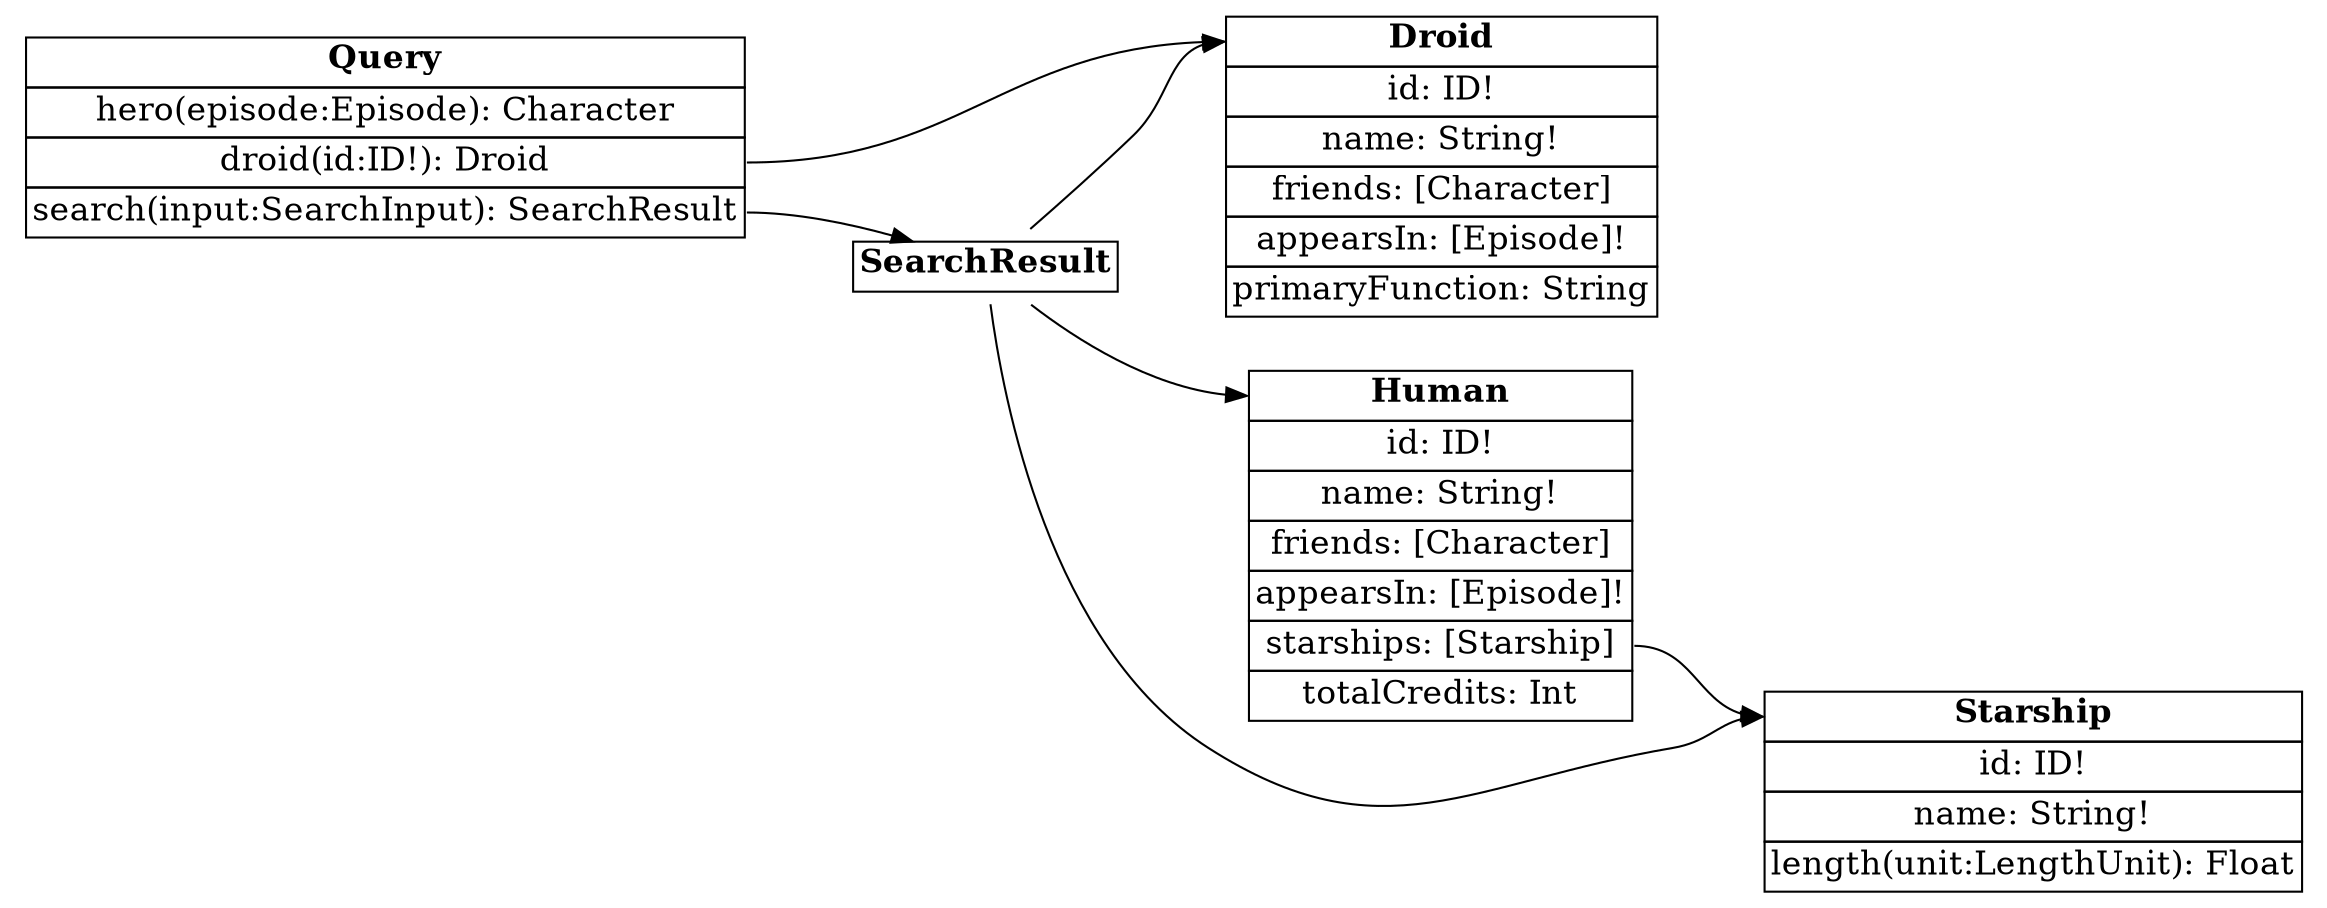 digraph erd {
graph [
  rankdir = "LR"
];
node [
  fontsize = "16"
  shape = "plaintext"
];
edge [
];
Query [label=<<TABLE BORDER="0" CELLBORDER="1" CELLSPACING="0"><TR><TD PORT="__title"><B>Query</B></TD></TR><TR><TD PORT="heroport">hero(episode:Episode): Character</TD></TR>,<TR><TD PORT="droidport">droid(id:ID!): Droid</TD></TR>,<TR><TD PORT="searchport">search(input:SearchInput): SearchResult</TD></TR></TABLE>>];
Droid [label=<<TABLE BORDER="0" CELLBORDER="1" CELLSPACING="0"><TR><TD PORT="__title"><B>Droid</B></TD></TR><TR><TD PORT="idport">id: ID!</TD></TR>,<TR><TD PORT="nameport">name: String!</TD></TR>,<TR><TD PORT="friendsport">friends: [Character]</TD></TR>,<TR><TD PORT="appearsInport">appearsIn: [Episode]!</TD></TR>,<TR><TD PORT="primaryFunctionport">primaryFunction: String</TD></TR></TABLE>>];
Human [label=<<TABLE BORDER="0" CELLBORDER="1" CELLSPACING="0"><TR><TD PORT="__title"><B>Human</B></TD></TR><TR><TD PORT="idport">id: ID!</TD></TR>,<TR><TD PORT="nameport">name: String!</TD></TR>,<TR><TD PORT="friendsport">friends: [Character]</TD></TR>,<TR><TD PORT="appearsInport">appearsIn: [Episode]!</TD></TR>,<TR><TD PORT="starshipsport">starships: [Starship]</TD></TR>,<TR><TD PORT="totalCreditsport">totalCredits: Int</TD></TR></TABLE>>];
Starship [label=<<TABLE BORDER="0" CELLBORDER="1" CELLSPACING="0"><TR><TD PORT="__title"><B>Starship</B></TD></TR><TR><TD PORT="idport">id: ID!</TD></TR>,<TR><TD PORT="nameport">name: String!</TD></TR>,<TR><TD PORT="lengthport">length(unit:LengthUnit): Float</TD></TR></TABLE>>];
SearchResult [label=<<TABLE BORDER="0" CELLBORDER="1" CELLSPACING="0"><TR><TD PORT="__title"><B>SearchResult</B></TD></TR></TABLE>>];

Query:droidport -> Droid:__title
Query:searchport -> SearchResult:__title
Human:starshipsport -> Starship:__title
SearchResult -> Human:__title
SearchResult -> Droid:__title
SearchResult -> Starship:__title
}
